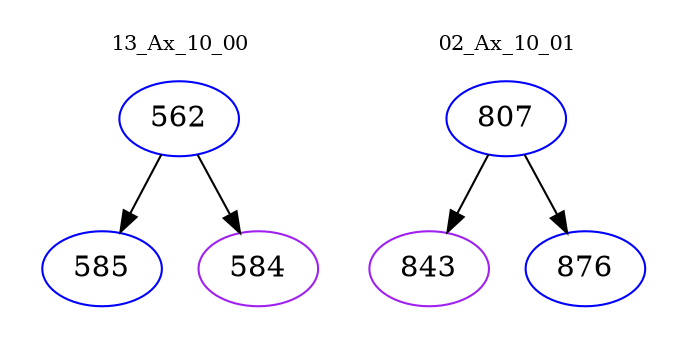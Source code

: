 digraph{
subgraph cluster_0 {
color = white
label = "13_Ax_10_00";
fontsize=10;
T0_562 [label="562", color="blue"]
T0_562 -> T0_585 [color="black"]
T0_585 [label="585", color="blue"]
T0_562 -> T0_584 [color="black"]
T0_584 [label="584", color="purple"]
}
subgraph cluster_1 {
color = white
label = "02_Ax_10_01";
fontsize=10;
T1_807 [label="807", color="blue"]
T1_807 -> T1_843 [color="black"]
T1_843 [label="843", color="purple"]
T1_807 -> T1_876 [color="black"]
T1_876 [label="876", color="blue"]
}
}
